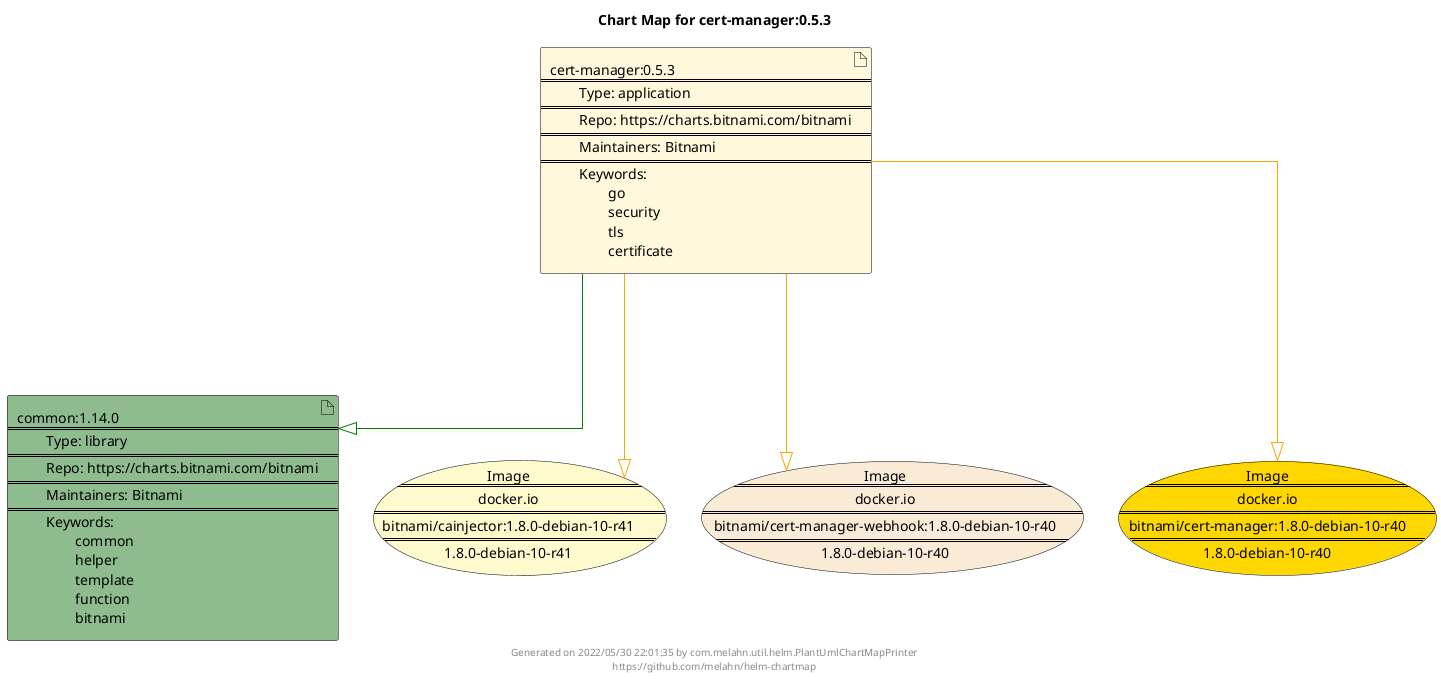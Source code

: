 @startuml
skinparam linetype ortho
skinparam backgroundColor white
skinparam usecaseBorderColor black
skinparam usecaseArrowColor LightSlateGray
skinparam artifactBorderColor black
skinparam artifactArrowColor LightSlateGray

title Chart Map for cert-manager:0.5.3

'There are 2 referenced Helm Charts
artifact "common:1.14.0\n====\n\tType: library\n====\n\tRepo: https://charts.bitnami.com/bitnami\n====\n\tMaintainers: Bitnami\n====\n\tKeywords: \n\t\tcommon\n\t\thelper\n\t\ttemplate\n\t\tfunction\n\t\tbitnami" as common_1_14_0 #DarkSeaGreen
artifact "cert-manager:0.5.3\n====\n\tType: application\n====\n\tRepo: https://charts.bitnami.com/bitnami\n====\n\tMaintainers: Bitnami\n====\n\tKeywords: \n\t\tgo\n\t\tsecurity\n\t\ttls\n\t\tcertificate" as cert_manager_0_5_3 #Cornsilk

'There are 3 referenced Docker Images
usecase "Image\n====\ndocker.io\n====\nbitnami/cainjector:1.8.0-debian-10-r41\n====\n1.8.0-debian-10-r41" as docker_io_bitnami_cainjector_1_8_0_debian_10_r41 #LemonChiffon
usecase "Image\n====\ndocker.io\n====\nbitnami/cert-manager-webhook:1.8.0-debian-10-r40\n====\n1.8.0-debian-10-r40" as docker_io_bitnami_cert_manager_webhook_1_8_0_debian_10_r40 #AntiqueWhite
usecase "Image\n====\ndocker.io\n====\nbitnami/cert-manager:1.8.0-debian-10-r40\n====\n1.8.0-debian-10-r40" as docker_io_bitnami_cert_manager_1_8_0_debian_10_r40 #Gold

'Chart Dependencies
cert_manager_0_5_3--[#green]-|>common_1_14_0
cert_manager_0_5_3--[#orange]-|>docker_io_bitnami_cainjector_1_8_0_debian_10_r41
cert_manager_0_5_3--[#orange]-|>docker_io_bitnami_cert_manager_webhook_1_8_0_debian_10_r40
cert_manager_0_5_3--[#orange]-|>docker_io_bitnami_cert_manager_1_8_0_debian_10_r40

center footer Generated on 2022/05/30 22:01:35 by com.melahn.util.helm.PlantUmlChartMapPrinter\nhttps://github.com/melahn/helm-chartmap
@enduml
